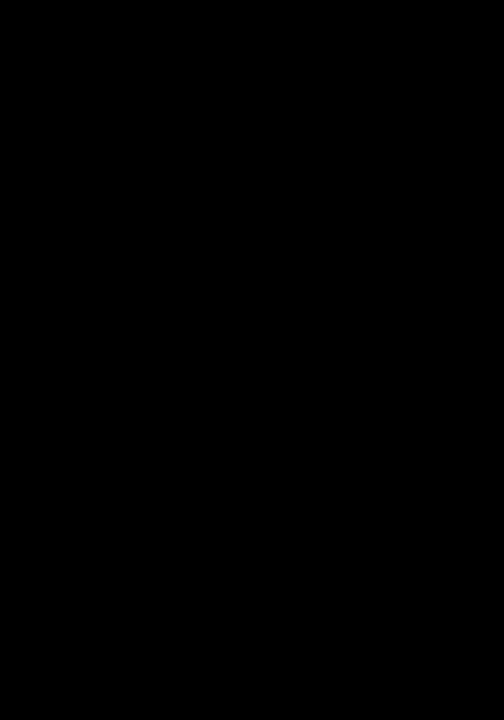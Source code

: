 #!/usr/bin/gnuplot -persist

d=3
Vn(y,f)=(d-1)*(d-3+4*cos(2*f))/4/y**2+(y**2-4*d)/16
Vnreg(y,f)=y**2*Vn(y,f)
file="./harvester_data/shrinker_k3.00000_l1.0.dat"
indices="0 1 3 6"

set terminal postscript enhanced color solid font 25
set output "graphics/Vinfty.eps"

set xrange [1.e-8:10]
set yrange [:2.5]

set xlabel "y"
set ylabel "y^2 V_n(y)"

set format x '10^{%L}'

set logscale x 10
set key left bottom

tit(istr)=sprintf("n = %s", istr)

plot for [i in indices] file u 1:(Vnreg($1,$2)) index int(i) w l lw 3 t tit(i), Vnreg(x,pi/2) lt -1 lw 2 t tit("{/Symbol \245}")
